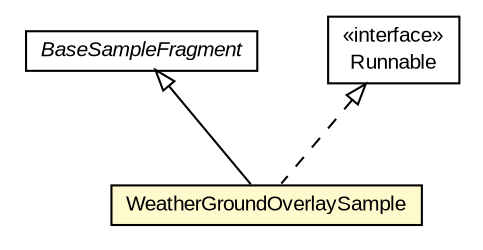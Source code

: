 #!/usr/local/bin/dot
#
# Class diagram 
# Generated by UMLGraph version R5_6-24-gf6e263 (http://www.umlgraph.org/)
#

digraph G {
	edge [fontname="arial",fontsize=10,labelfontname="arial",labelfontsize=10];
	node [fontname="arial",fontsize=10,shape=plaintext];
	nodesep=0.25;
	ranksep=0.5;
	// org.osmdroid.samplefragments.BaseSampleFragment
	c46901 [label=<<table title="org.osmdroid.samplefragments.BaseSampleFragment" border="0" cellborder="1" cellspacing="0" cellpadding="2" port="p" href="../BaseSampleFragment.html">
		<tr><td><table border="0" cellspacing="0" cellpadding="1">
<tr><td align="center" balign="center"><font face="arial italic"> BaseSampleFragment </font></td></tr>
		</table></td></tr>
		</table>>, URL="../BaseSampleFragment.html", fontname="arial", fontcolor="black", fontsize=10.0];
	// org.osmdroid.samplefragments.data.WeatherGroundOverlaySample
	c46930 [label=<<table title="org.osmdroid.samplefragments.data.WeatherGroundOverlaySample" border="0" cellborder="1" cellspacing="0" cellpadding="2" port="p" bgcolor="lemonChiffon" href="./WeatherGroundOverlaySample.html">
		<tr><td><table border="0" cellspacing="0" cellpadding="1">
<tr><td align="center" balign="center"> WeatherGroundOverlaySample </td></tr>
		</table></td></tr>
		</table>>, URL="./WeatherGroundOverlaySample.html", fontname="arial", fontcolor="black", fontsize=10.0];
	//org.osmdroid.samplefragments.data.WeatherGroundOverlaySample extends org.osmdroid.samplefragments.BaseSampleFragment
	c46901:p -> c46930:p [dir=back,arrowtail=empty];
	//org.osmdroid.samplefragments.data.WeatherGroundOverlaySample implements java.lang.Runnable
	c47044:p -> c46930:p [dir=back,arrowtail=empty,style=dashed];
	// java.lang.Runnable
	c47044 [label=<<table title="java.lang.Runnable" border="0" cellborder="1" cellspacing="0" cellpadding="2" port="p" href="http://java.sun.com/j2se/1.4.2/docs/api/java/lang/Runnable.html">
		<tr><td><table border="0" cellspacing="0" cellpadding="1">
<tr><td align="center" balign="center"> &#171;interface&#187; </td></tr>
<tr><td align="center" balign="center"> Runnable </td></tr>
		</table></td></tr>
		</table>>, URL="http://java.sun.com/j2se/1.4.2/docs/api/java/lang/Runnable.html", fontname="arial", fontcolor="black", fontsize=10.0];
}

